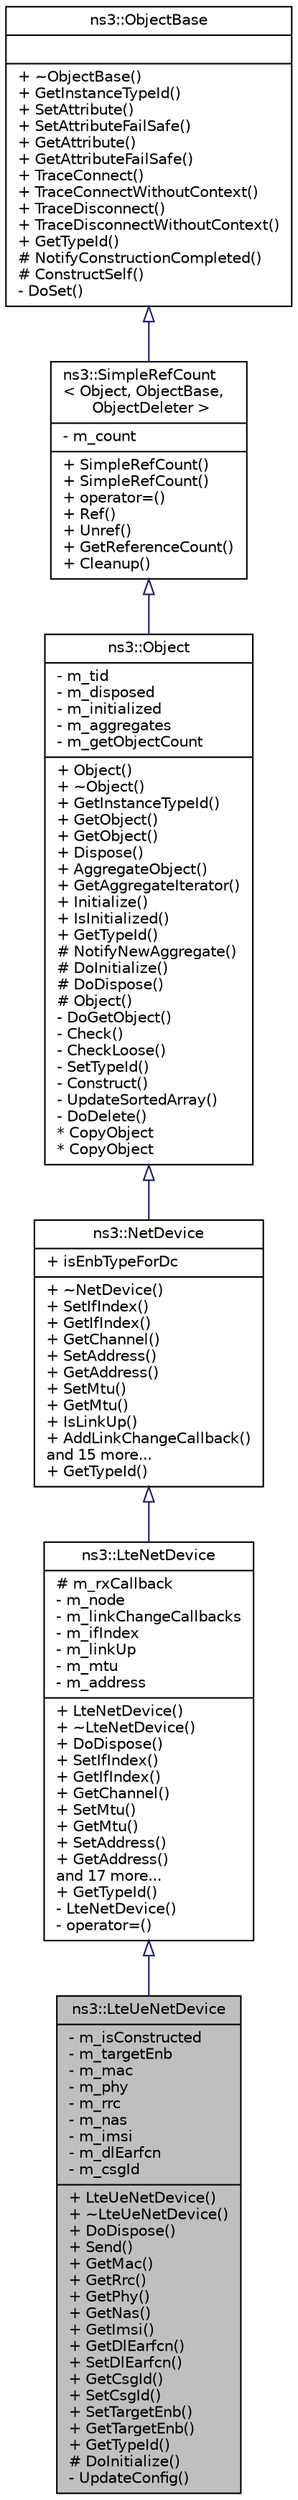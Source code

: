 digraph "ns3::LteUeNetDevice"
{
  edge [fontname="Helvetica",fontsize="10",labelfontname="Helvetica",labelfontsize="10"];
  node [fontname="Helvetica",fontsize="10",shape=record];
  Node1 [label="{ns3::LteUeNetDevice\n|- m_isConstructed\l- m_targetEnb\l- m_mac\l- m_phy\l- m_rrc\l- m_nas\l- m_imsi\l- m_dlEarfcn\l- m_csgId\l|+ LteUeNetDevice()\l+ ~LteUeNetDevice()\l+ DoDispose()\l+ Send()\l+ GetMac()\l+ GetRrc()\l+ GetPhy()\l+ GetNas()\l+ GetImsi()\l+ GetDlEarfcn()\l+ SetDlEarfcn()\l+ GetCsgId()\l+ SetCsgId()\l+ SetTargetEnb()\l+ GetTargetEnb()\l+ GetTypeId()\l# DoInitialize()\l- UpdateConfig()\l}",height=0.2,width=0.4,color="black", fillcolor="grey75", style="filled", fontcolor="black"];
  Node2 -> Node1 [dir="back",color="midnightblue",fontsize="10",style="solid",arrowtail="onormal"];
  Node2 [label="{ns3::LteNetDevice\n|# m_rxCallback\l- m_node\l- m_linkChangeCallbacks\l- m_ifIndex\l- m_linkUp\l- m_mtu\l- m_address\l|+ LteNetDevice()\l+ ~LteNetDevice()\l+ DoDispose()\l+ SetIfIndex()\l+ GetIfIndex()\l+ GetChannel()\l+ SetMtu()\l+ GetMtu()\l+ SetAddress()\l+ GetAddress()\land 17 more...\l+ GetTypeId()\l- LteNetDevice()\l- operator=()\l}",height=0.2,width=0.4,color="black", fillcolor="white", style="filled",URL="$dd/dc4/classns3_1_1LteNetDevice.html"];
  Node3 -> Node2 [dir="back",color="midnightblue",fontsize="10",style="solid",arrowtail="onormal"];
  Node3 [label="{ns3::NetDevice\n|+ isEnbTypeForDc\l|+ ~NetDevice()\l+ SetIfIndex()\l+ GetIfIndex()\l+ GetChannel()\l+ SetAddress()\l+ GetAddress()\l+ SetMtu()\l+ GetMtu()\l+ IsLinkUp()\l+ AddLinkChangeCallback()\land 15 more...\l+ GetTypeId()\l}",height=0.2,width=0.4,color="black", fillcolor="white", style="filled",URL="$d9/dac/classns3_1_1NetDevice.html",tooltip="Network layer to device interface. "];
  Node4 -> Node3 [dir="back",color="midnightblue",fontsize="10",style="solid",arrowtail="onormal"];
  Node4 [label="{ns3::Object\n|- m_tid\l- m_disposed\l- m_initialized\l- m_aggregates\l- m_getObjectCount\l|+ Object()\l+ ~Object()\l+ GetInstanceTypeId()\l+ GetObject()\l+ GetObject()\l+ Dispose()\l+ AggregateObject()\l+ GetAggregateIterator()\l+ Initialize()\l+ IsInitialized()\l+ GetTypeId()\l# NotifyNewAggregate()\l# DoInitialize()\l# DoDispose()\l# Object()\l- DoGetObject()\l- Check()\l- CheckLoose()\l- SetTypeId()\l- Construct()\l- UpdateSortedArray()\l- DoDelete()\l* CopyObject\l* CopyObject\l}",height=0.2,width=0.4,color="black", fillcolor="white", style="filled",URL="$d9/d77/classns3_1_1Object.html",tooltip="A base class which provides memory management and object aggregation. "];
  Node5 -> Node4 [dir="back",color="midnightblue",fontsize="10",style="solid",arrowtail="onormal"];
  Node5 [label="{ns3::SimpleRefCount\l\< Object, ObjectBase,\l ObjectDeleter \>\n|- m_count\l|+ SimpleRefCount()\l+ SimpleRefCount()\l+ operator=()\l+ Ref()\l+ Unref()\l+ GetReferenceCount()\l+ Cleanup()\l}",height=0.2,width=0.4,color="black", fillcolor="white", style="filled",URL="$da/da1/classns3_1_1SimpleRefCount.html"];
  Node6 -> Node5 [dir="back",color="midnightblue",fontsize="10",style="solid",arrowtail="onormal"];
  Node6 [label="{ns3::ObjectBase\n||+ ~ObjectBase()\l+ GetInstanceTypeId()\l+ SetAttribute()\l+ SetAttributeFailSafe()\l+ GetAttribute()\l+ GetAttributeFailSafe()\l+ TraceConnect()\l+ TraceConnectWithoutContext()\l+ TraceDisconnect()\l+ TraceDisconnectWithoutContext()\l+ GetTypeId()\l# NotifyConstructionCompleted()\l# ConstructSelf()\l- DoSet()\l}",height=0.2,width=0.4,color="black", fillcolor="white", style="filled",URL="$d2/dac/classns3_1_1ObjectBase.html",tooltip="Anchor the ns-3 type and attribute system. "];
}
